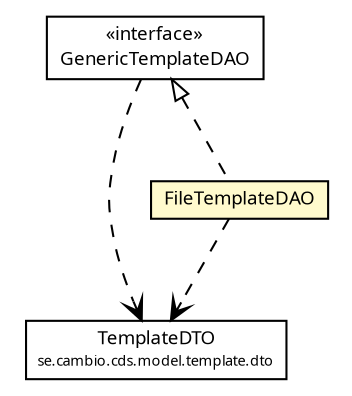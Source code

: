 #!/usr/local/bin/dot
#
# Class diagram 
# Generated by UMLGraph version R5_6 (http://www.umlgraph.org/)
#

digraph G {
	edge [fontname="Trebuchet MS",fontsize=10,labelfontname="Trebuchet MS",labelfontsize=10];
	node [fontname="Trebuchet MS",fontsize=10,shape=plaintext];
	nodesep=0.25;
	ranksep=0.5;
	// se.cambio.cds.model.template.dto.TemplateDTO
	c191714 [label=<<table title="se.cambio.cds.model.template.dto.TemplateDTO" border="0" cellborder="1" cellspacing="0" cellpadding="2" port="p" href="../dto/TemplateDTO.html">
		<tr><td><table border="0" cellspacing="0" cellpadding="1">
<tr><td align="center" balign="center"><font face="Trebuchet MS"> TemplateDTO </font></td></tr>
<tr><td align="center" balign="center"><font face="Trebuchet MS" point-size="7.0"> se.cambio.cds.model.template.dto </font></td></tr>
		</table></td></tr>
		</table>>, URL="../dto/TemplateDTO.html", fontname="Trebuchet MS", fontcolor="black", fontsize=9.0];
	// se.cambio.cds.model.template.dao.GenericTemplateDAO
	c191808 [label=<<table title="se.cambio.cds.model.template.dao.GenericTemplateDAO" border="0" cellborder="1" cellspacing="0" cellpadding="2" port="p" href="./GenericTemplateDAO.html">
		<tr><td><table border="0" cellspacing="0" cellpadding="1">
<tr><td align="center" balign="center"> &#171;interface&#187; </td></tr>
<tr><td align="center" balign="center"><font face="Trebuchet MS"> GenericTemplateDAO </font></td></tr>
		</table></td></tr>
		</table>>, URL="./GenericTemplateDAO.html", fontname="Trebuchet MS", fontcolor="black", fontsize=9.0];
	// se.cambio.cds.model.template.dao.FileTemplateDAO
	c191810 [label=<<table title="se.cambio.cds.model.template.dao.FileTemplateDAO" border="0" cellborder="1" cellspacing="0" cellpadding="2" port="p" bgcolor="lemonChiffon" href="./FileTemplateDAO.html">
		<tr><td><table border="0" cellspacing="0" cellpadding="1">
<tr><td align="center" balign="center"><font face="Trebuchet MS"> FileTemplateDAO </font></td></tr>
		</table></td></tr>
		</table>>, URL="./FileTemplateDAO.html", fontname="Trebuchet MS", fontcolor="black", fontsize=9.0];
	//se.cambio.cds.model.template.dao.FileTemplateDAO implements se.cambio.cds.model.template.dao.GenericTemplateDAO
	c191808:p -> c191810:p [dir=back,arrowtail=empty,style=dashed];
	// se.cambio.cds.model.template.dao.GenericTemplateDAO DEPEND se.cambio.cds.model.template.dto.TemplateDTO
	c191808:p -> c191714:p [taillabel="", label="", headlabel="", fontname="Trebuchet MS", fontcolor="black", fontsize=10.0, color="black", arrowhead=open, style=dashed];
	// se.cambio.cds.model.template.dao.FileTemplateDAO DEPEND se.cambio.cds.model.template.dto.TemplateDTO
	c191810:p -> c191714:p [taillabel="", label="", headlabel="", fontname="Trebuchet MS", fontcolor="black", fontsize=10.0, color="black", arrowhead=open, style=dashed];
}

